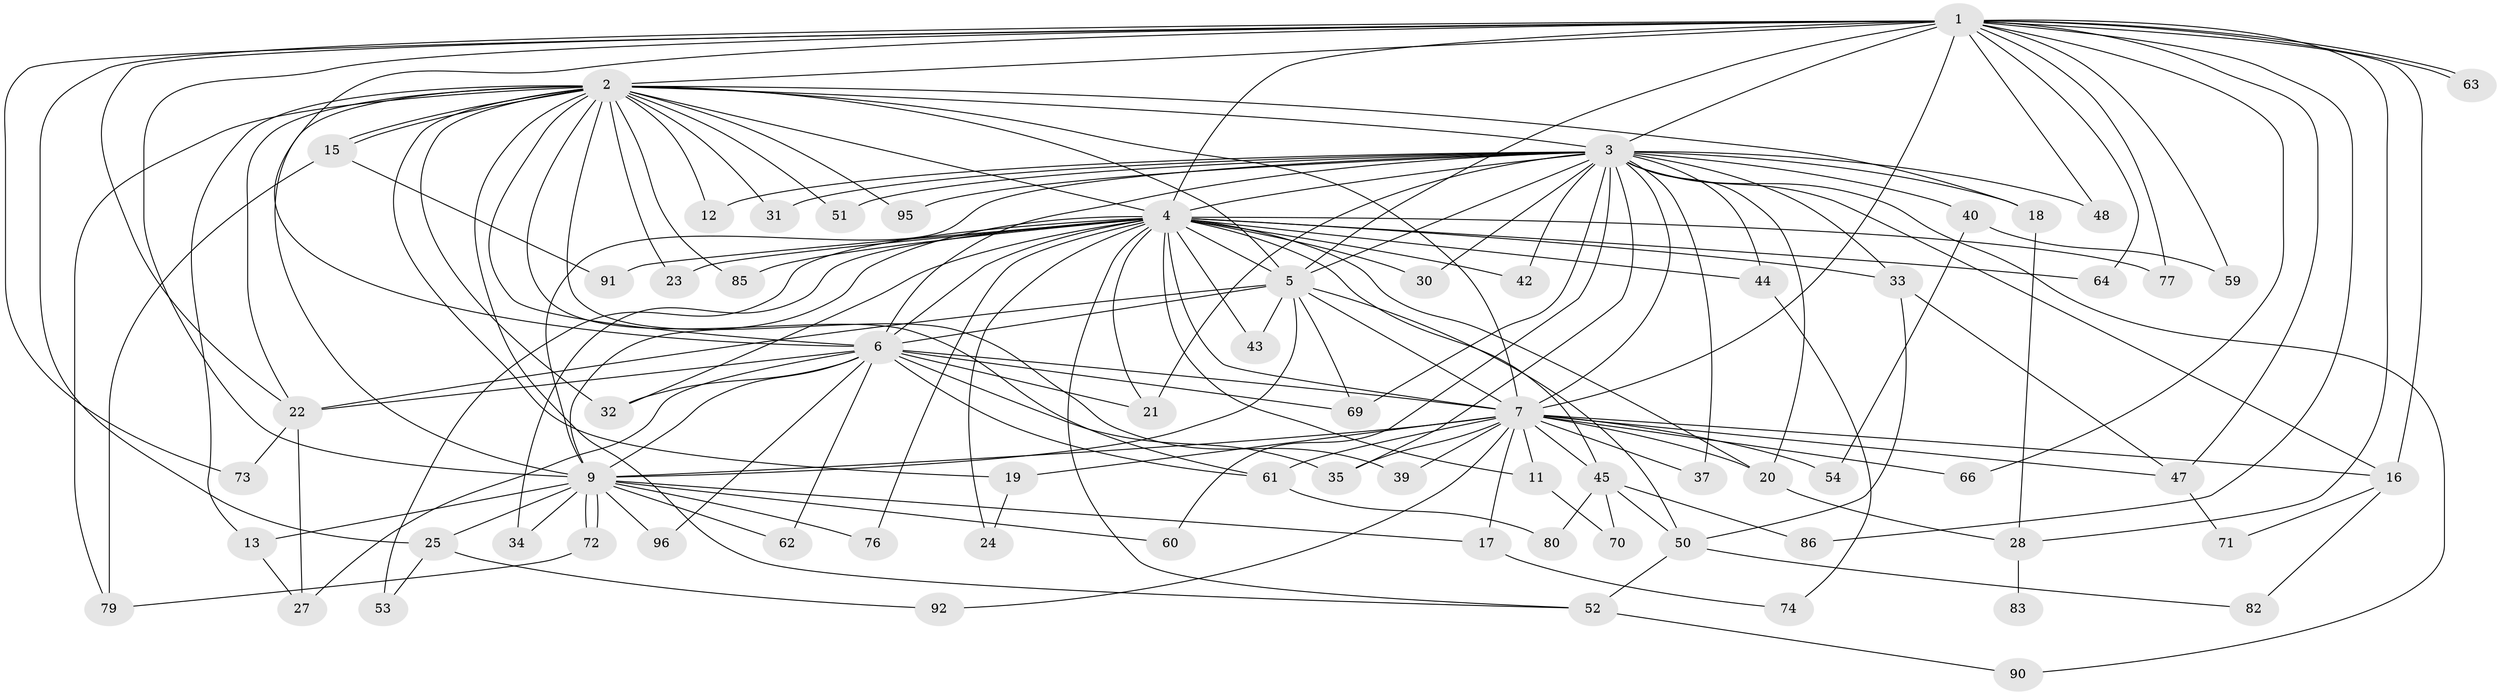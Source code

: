 // Generated by graph-tools (version 1.1) at 2025/23/03/03/25 07:23:46]
// undirected, 70 vertices, 165 edges
graph export_dot {
graph [start="1"]
  node [color=gray90,style=filled];
  1 [super="+41"];
  2 [super="+14"];
  3 [super="+8"];
  4 [super="+93"];
  5 [super="+55"];
  6 [super="+94"];
  7 [super="+10"];
  9 [super="+84"];
  11;
  12;
  13;
  15 [super="+26"];
  16 [super="+75"];
  17 [super="+67"];
  18;
  19;
  20 [super="+81"];
  21 [super="+58"];
  22 [super="+49"];
  23;
  24;
  25;
  27 [super="+29"];
  28 [super="+38"];
  30;
  31;
  32 [super="+46"];
  33 [super="+36"];
  34;
  35 [super="+68"];
  37;
  39;
  40;
  42;
  43;
  44;
  45 [super="+56"];
  47 [super="+57"];
  48;
  50 [super="+89"];
  51;
  52;
  53;
  54;
  59;
  60;
  61 [super="+65"];
  62;
  63;
  64;
  66 [super="+87"];
  69 [super="+78"];
  70;
  71;
  72;
  73;
  74;
  76;
  77;
  79 [super="+88"];
  80;
  82;
  83;
  85;
  86;
  90;
  91;
  92;
  95;
  96;
  1 -- 2;
  1 -- 3 [weight=2];
  1 -- 4;
  1 -- 5;
  1 -- 6;
  1 -- 7 [weight=2];
  1 -- 9;
  1 -- 22;
  1 -- 25;
  1 -- 28;
  1 -- 47;
  1 -- 48;
  1 -- 63;
  1 -- 63;
  1 -- 64;
  1 -- 73;
  1 -- 77;
  1 -- 16;
  1 -- 66 [weight=2];
  1 -- 86;
  1 -- 59;
  2 -- 3 [weight=2];
  2 -- 4;
  2 -- 5;
  2 -- 6;
  2 -- 7 [weight=2];
  2 -- 9 [weight=2];
  2 -- 12;
  2 -- 13;
  2 -- 15 [weight=2];
  2 -- 15;
  2 -- 18;
  2 -- 19;
  2 -- 23;
  2 -- 39;
  2 -- 51;
  2 -- 52;
  2 -- 79;
  2 -- 85;
  2 -- 95;
  2 -- 31;
  2 -- 22;
  2 -- 61;
  2 -- 32;
  3 -- 4 [weight=3];
  3 -- 5 [weight=2];
  3 -- 6 [weight=2];
  3 -- 7 [weight=4];
  3 -- 9 [weight=2];
  3 -- 20;
  3 -- 31;
  3 -- 37;
  3 -- 40 [weight=2];
  3 -- 42;
  3 -- 48;
  3 -- 51;
  3 -- 69;
  3 -- 12;
  3 -- 16 [weight=2];
  3 -- 18;
  3 -- 21;
  3 -- 90;
  3 -- 30;
  3 -- 95;
  3 -- 33 [weight=2];
  3 -- 35;
  3 -- 44;
  3 -- 60;
  4 -- 5 [weight=2];
  4 -- 6;
  4 -- 7 [weight=2];
  4 -- 9;
  4 -- 11;
  4 -- 23;
  4 -- 24;
  4 -- 30;
  4 -- 32;
  4 -- 33;
  4 -- 34;
  4 -- 42;
  4 -- 43;
  4 -- 44;
  4 -- 45;
  4 -- 52;
  4 -- 53;
  4 -- 64;
  4 -- 76;
  4 -- 77;
  4 -- 85;
  4 -- 91;
  4 -- 21;
  4 -- 20;
  5 -- 6;
  5 -- 7 [weight=2];
  5 -- 9;
  5 -- 22;
  5 -- 43;
  5 -- 50;
  5 -- 69;
  6 -- 7 [weight=2];
  6 -- 9 [weight=2];
  6 -- 21;
  6 -- 27;
  6 -- 32;
  6 -- 35;
  6 -- 61;
  6 -- 62;
  6 -- 96;
  6 -- 22;
  6 -- 69;
  7 -- 9 [weight=2];
  7 -- 17 [weight=2];
  7 -- 39;
  7 -- 47;
  7 -- 61;
  7 -- 66;
  7 -- 92;
  7 -- 37;
  7 -- 11;
  7 -- 45;
  7 -- 16;
  7 -- 19;
  7 -- 20;
  7 -- 54;
  7 -- 35;
  9 -- 13;
  9 -- 17;
  9 -- 25;
  9 -- 34;
  9 -- 60;
  9 -- 62;
  9 -- 72;
  9 -- 72;
  9 -- 76;
  9 -- 96;
  11 -- 70;
  13 -- 27;
  15 -- 79;
  15 -- 91;
  16 -- 71;
  16 -- 82;
  17 -- 74;
  18 -- 28;
  19 -- 24;
  20 -- 28;
  22 -- 73;
  22 -- 27;
  25 -- 53;
  25 -- 92;
  28 -- 83 [weight=2];
  33 -- 47;
  33 -- 50;
  40 -- 54;
  40 -- 59;
  44 -- 74;
  45 -- 80;
  45 -- 50;
  45 -- 86;
  45 -- 70;
  47 -- 71;
  50 -- 82;
  50 -- 52;
  52 -- 90;
  61 -- 80;
  72 -- 79;
}
